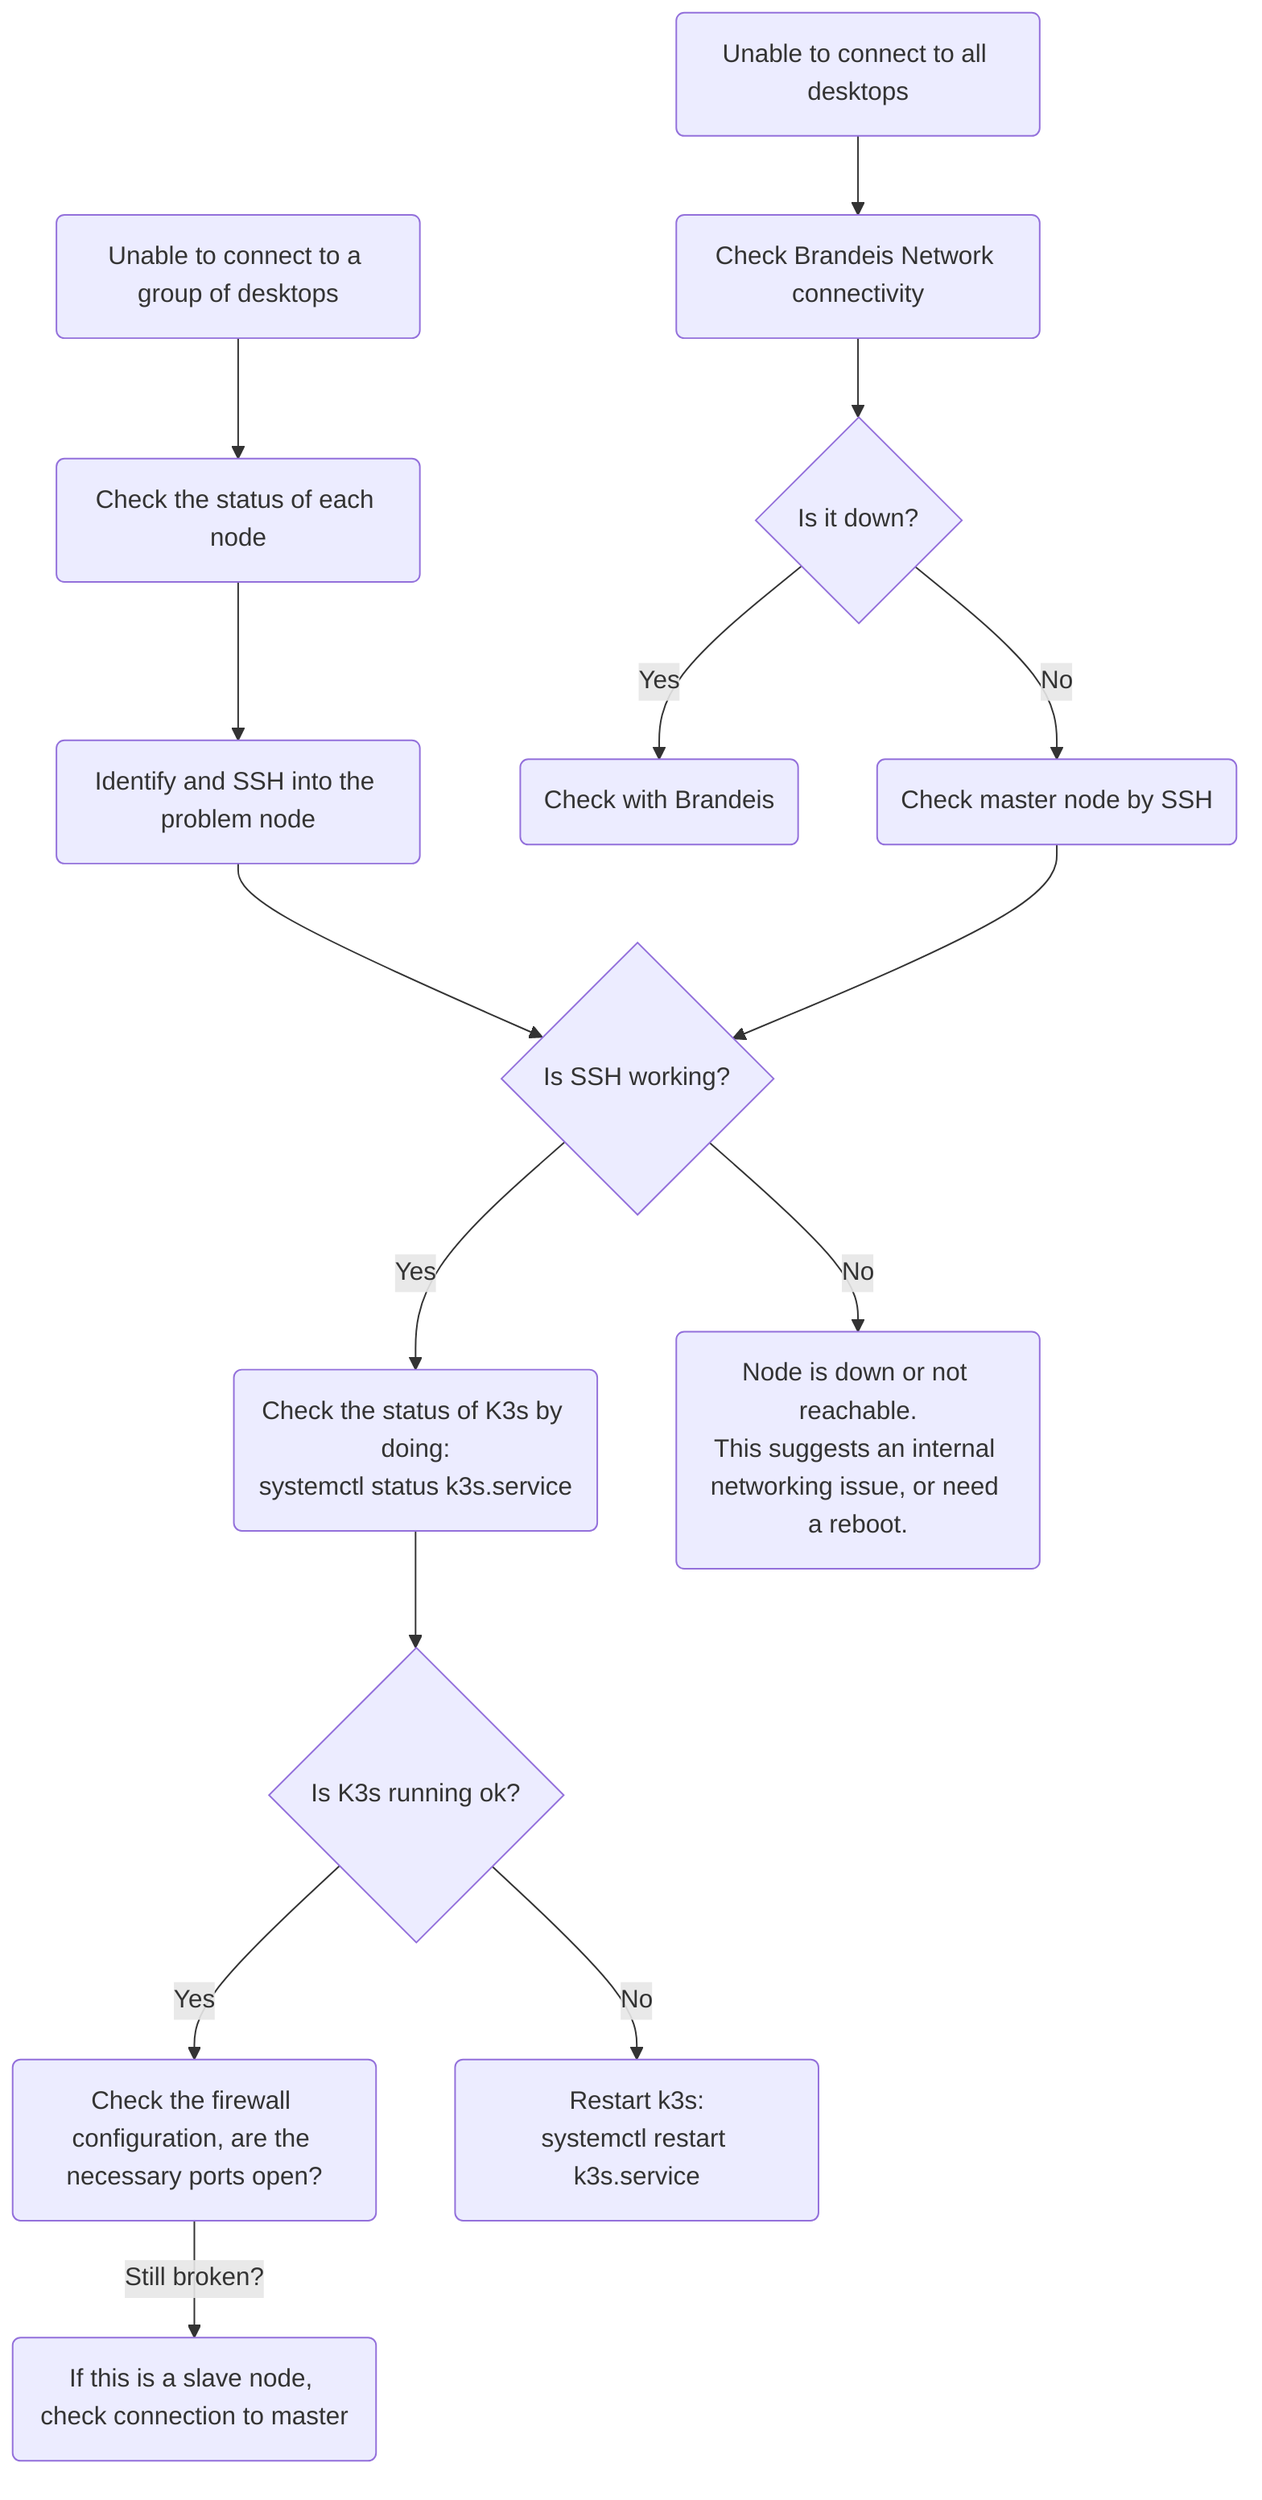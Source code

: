 graph TD
    all-desktops(Unable to connect to all desktops) --> brandeis(Check Brandeis Network connectivity)
    group-desktops(Unable to connect to a group of desktops) --> check-node(Check the status of each node)
  
    check-node --> ssh-node(Identify and SSH into the problem node)
    ssh-node --> ssh-ok{Is SSH working?}

    ssh-ok --> |Yes| check-k3s(Check the status of K3s by doing:<br>systemctl status k3s.service)
    check-k3s --> k3s-ok{Is K3s running ok?}
    ssh-ok -->|No| physical-access(Node is down or not reachable.<br>This suggests an internal networking issue, or need a reboot.)

    k3s-ok -->|Yes| check-firewall(Check the firewall configuration, are the necessary ports open?)
    k3s-ok -->|No| restart-k3s(Restart k3s:<br>systemctl restart k3s.service)

    brandeis --> brandeis-ok{Is it down?}
    brandeis-ok -->|Yes| check-brandeis(Check with Brandeis)
    brandeis-ok -->|No| master-node(Check master node by SSH) --> ssh-ok

    check-firewall -->|Still broken?| check-connection-to-master(If this is a slave node, check connection to master)